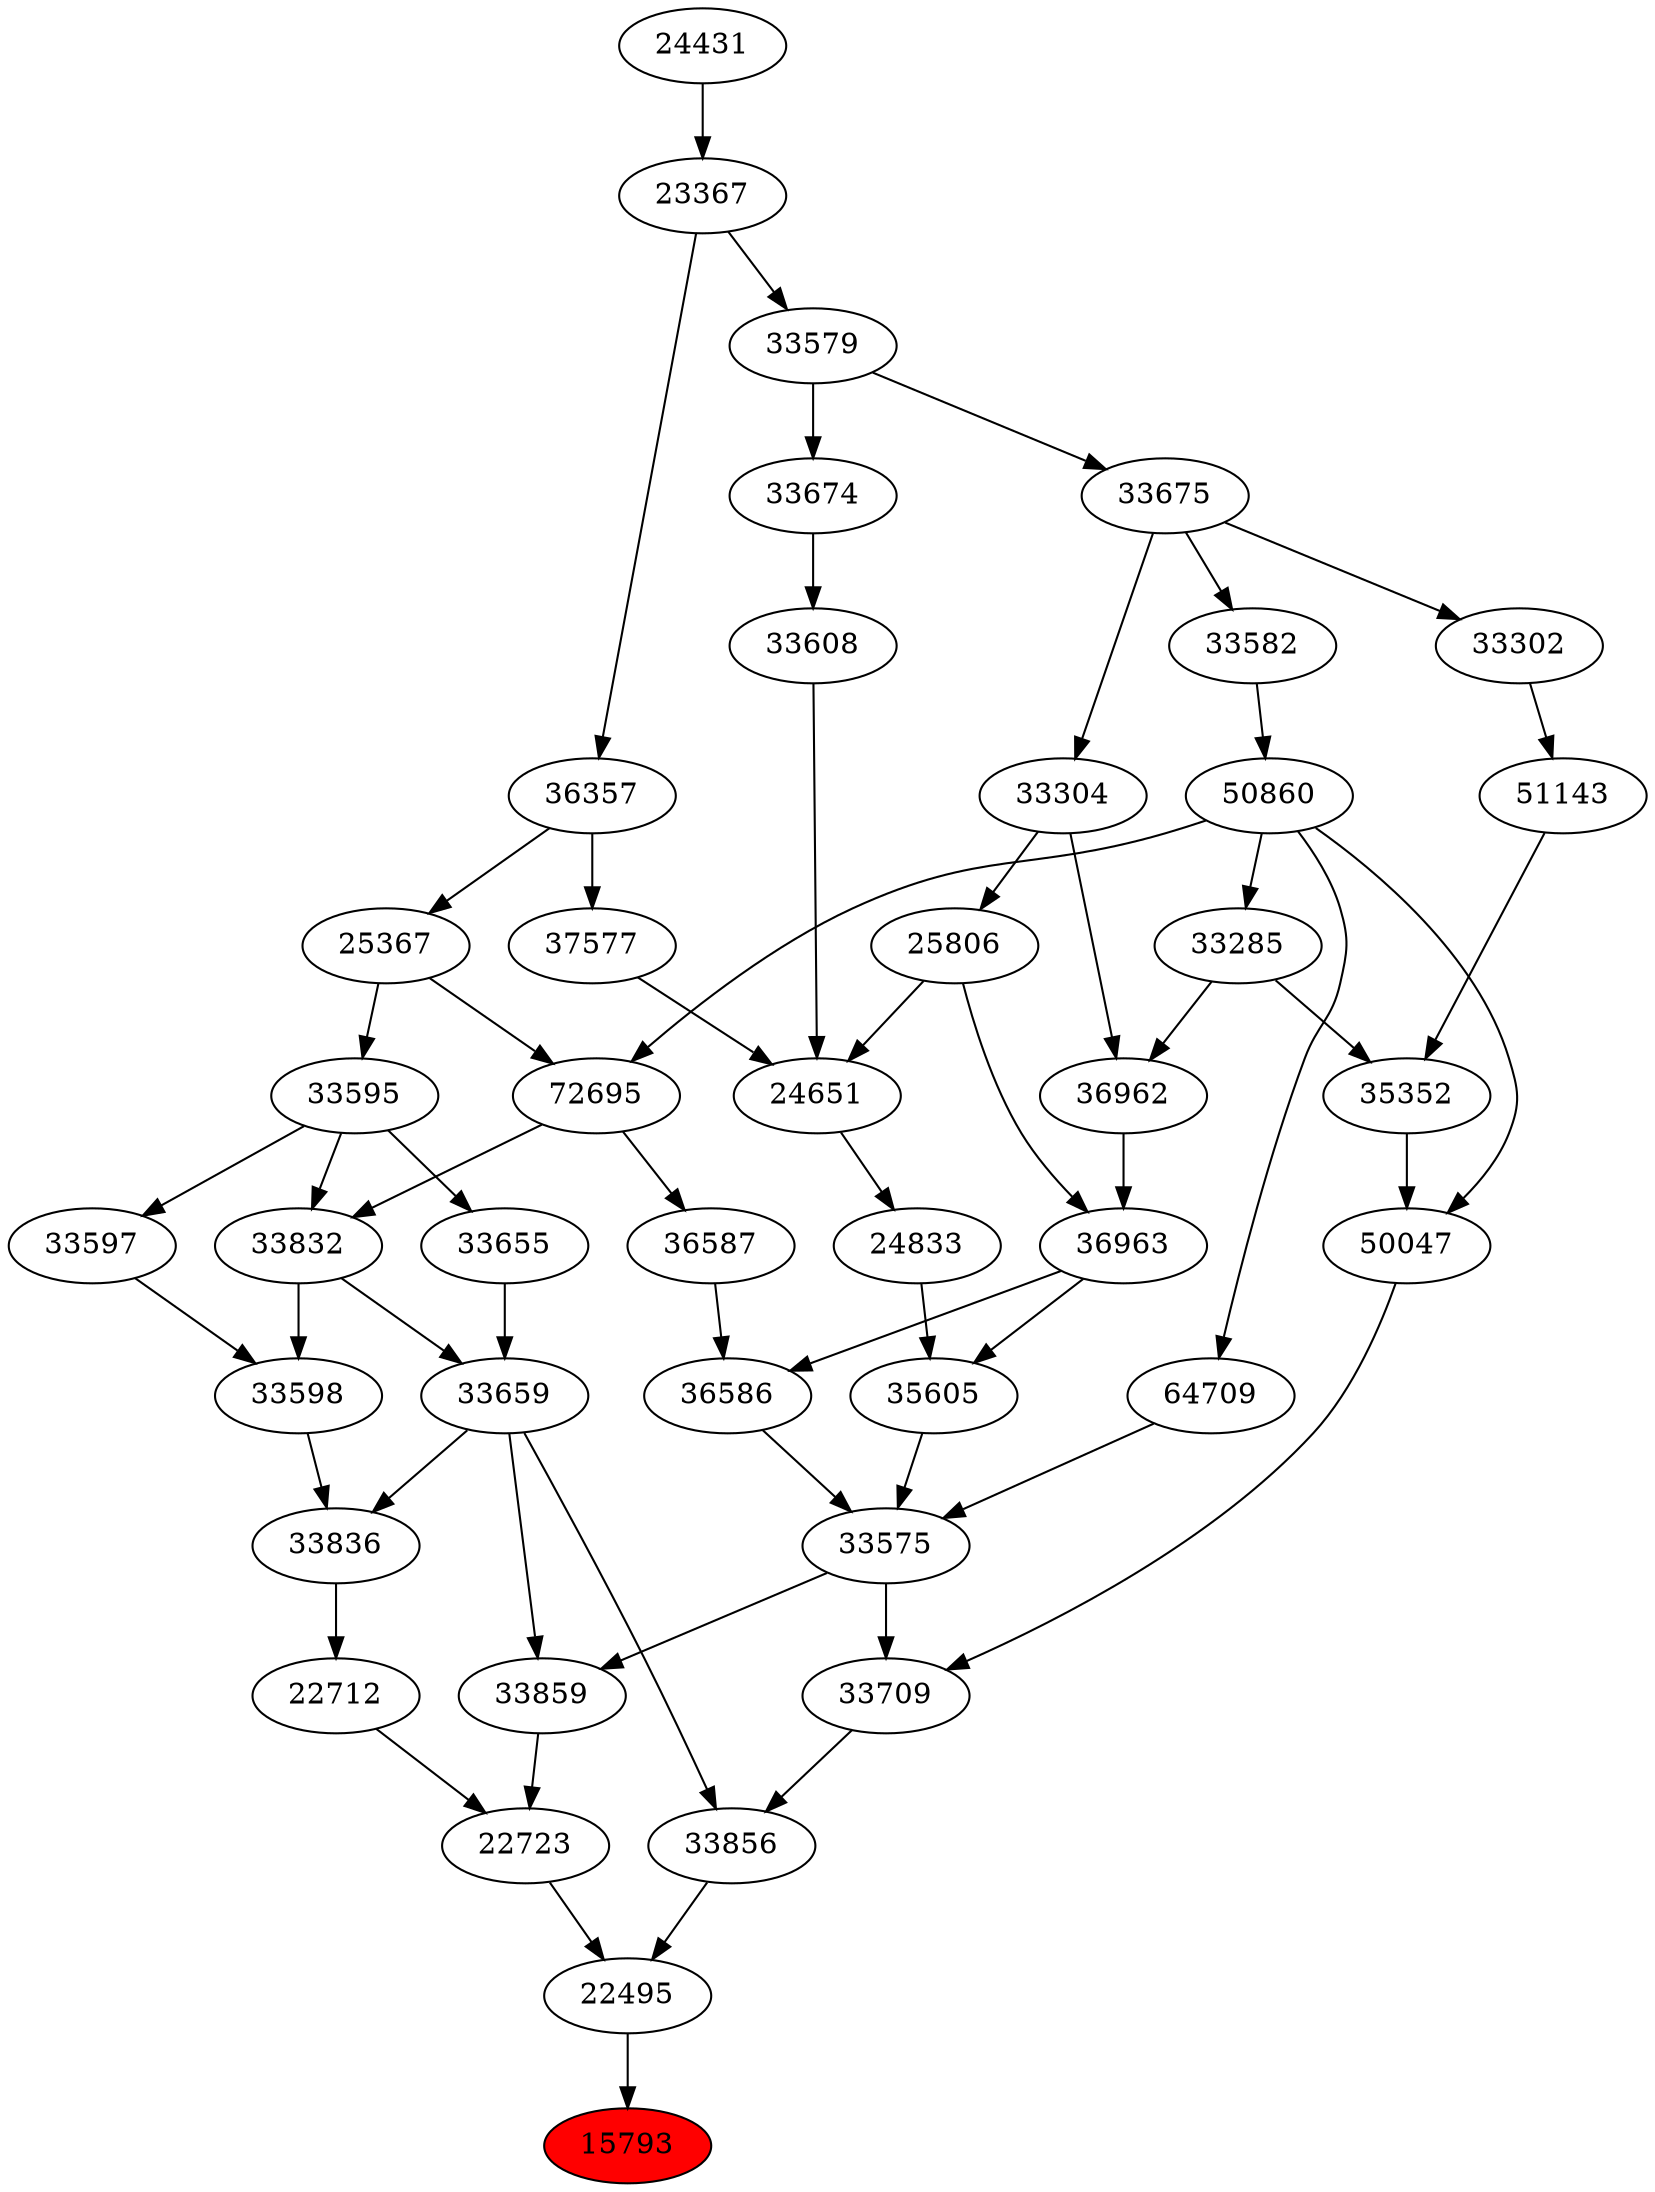 strict digraph{ 
15793 [label="15793" fillcolor=red style=filled]
22495 -> 15793
22495 [label="22495"]
22723 -> 22495
33856 -> 22495
22723 [label="22723"]
22712 -> 22723
33859 -> 22723
33856 [label="33856"]
33659 -> 33856
33709 -> 33856
22712 [label="22712"]
33836 -> 22712
33859 [label="33859"]
33575 -> 33859
33659 -> 33859
33659 [label="33659"]
33655 -> 33659
33832 -> 33659
33709 [label="33709"]
50047 -> 33709
33575 -> 33709
33836 [label="33836"]
33659 -> 33836
33598 -> 33836
33575 [label="33575"]
36586 -> 33575
35605 -> 33575
64709 -> 33575
33655 [label="33655"]
33595 -> 33655
33832 [label="33832"]
72695 -> 33832
33595 -> 33832
50047 [label="50047"]
35352 -> 50047
50860 -> 50047
33598 [label="33598"]
33597 -> 33598
33832 -> 33598
36586 [label="36586"]
36587 -> 36586
36963 -> 36586
35605 [label="35605"]
24833 -> 35605
36963 -> 35605
64709 [label="64709"]
50860 -> 64709
33595 [label="33595"]
25367 -> 33595
72695 [label="72695"]
50860 -> 72695
25367 -> 72695
35352 [label="35352"]
33285 -> 35352
51143 -> 35352
50860 [label="50860"]
33582 -> 50860
33597 [label="33597"]
33595 -> 33597
36587 [label="36587"]
72695 -> 36587
36963 [label="36963"]
36962 -> 36963
25806 -> 36963
24833 [label="24833"]
24651 -> 24833
25367 [label="25367"]
36357 -> 25367
33285 [label="33285"]
50860 -> 33285
51143 [label="51143"]
33302 -> 51143
33582 [label="33582"]
33675 -> 33582
36962 [label="36962"]
33285 -> 36962
33304 -> 36962
25806 [label="25806"]
33304 -> 25806
24651 [label="24651"]
25806 -> 24651
33608 -> 24651
37577 -> 24651
36357 [label="36357"]
23367 -> 36357
33302 [label="33302"]
33675 -> 33302
33675 [label="33675"]
33579 -> 33675
33304 [label="33304"]
33675 -> 33304
33608 [label="33608"]
33674 -> 33608
37577 [label="37577"]
36357 -> 37577
23367 [label="23367"]
24431 -> 23367
33579 [label="33579"]
23367 -> 33579
33674 [label="33674"]
33579 -> 33674
24431 [label="24431"]
}